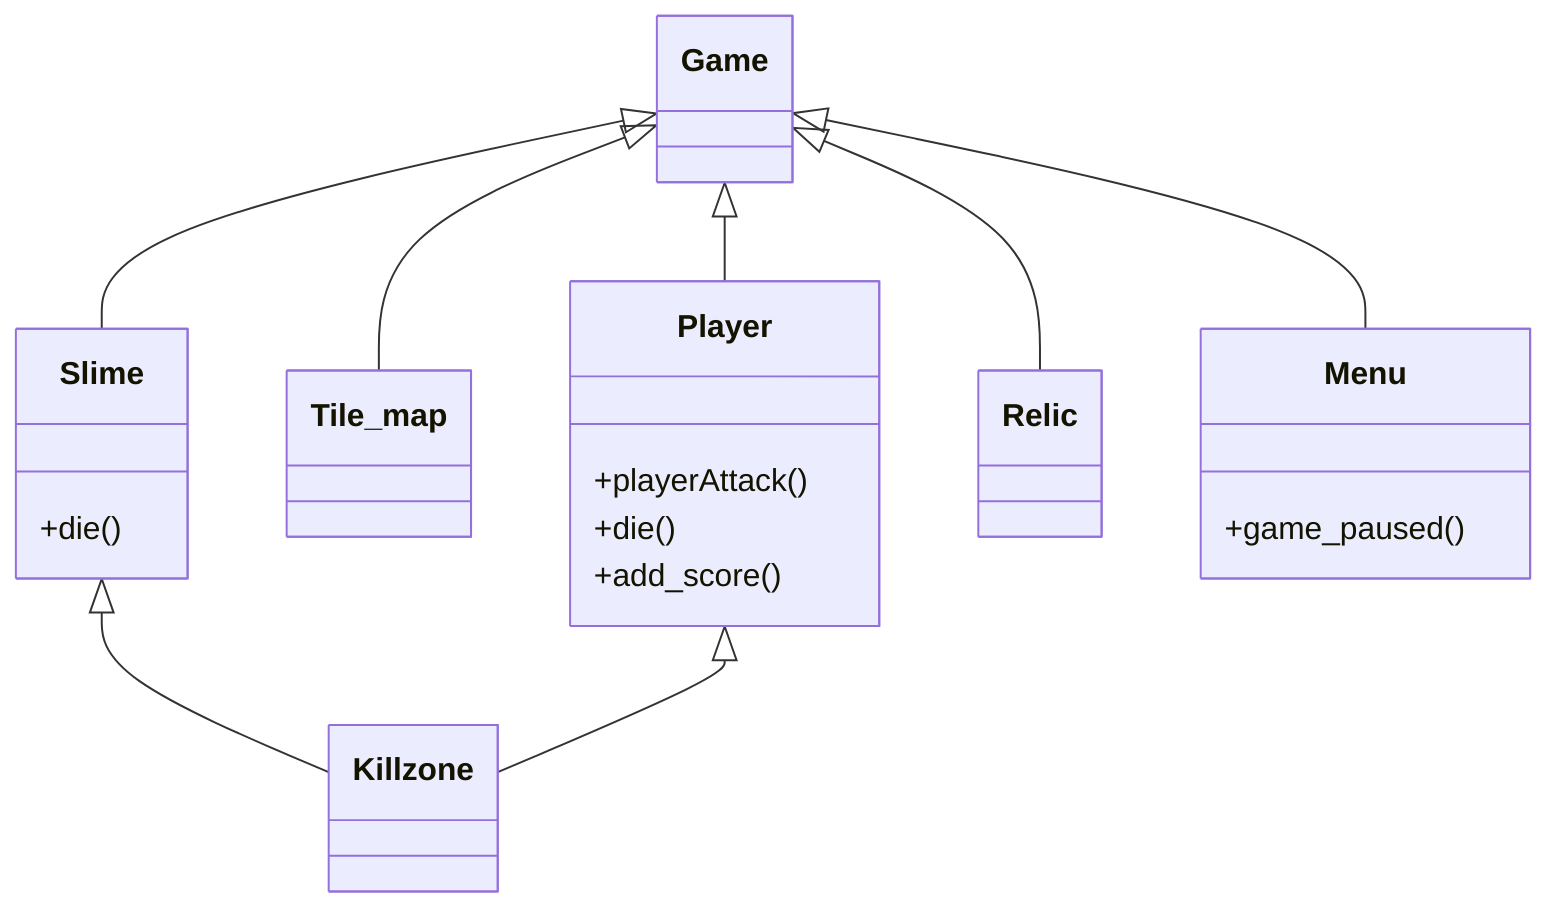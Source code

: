 classDiagram
	class Game
	Game <|-- Player
	Game <|-- Tile_map
	Game <|-- Slime
	Game <|-- Relic
	Game <|-- Menu
	class Tile_map
	class Slime
	Slime: +die()
	Slime <|-- Killzone
	class Player
	Player: +playerAttack()
	Player: +die()
	Player: +add_score()
	Player <|-- Killzone
	class Killzone
	class Relic
	class Menu
	Menu: +game_paused()